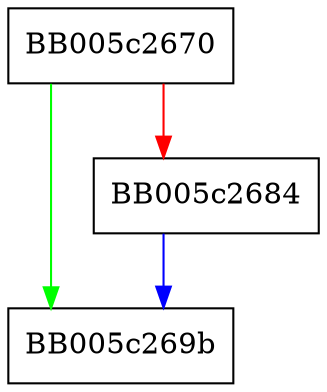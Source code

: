 digraph EVP_MD_meth_new {
  node [shape="box"];
  graph [splines=ortho];
  BB005c2670 -> BB005c269b [color="green"];
  BB005c2670 -> BB005c2684 [color="red"];
  BB005c2684 -> BB005c269b [color="blue"];
}